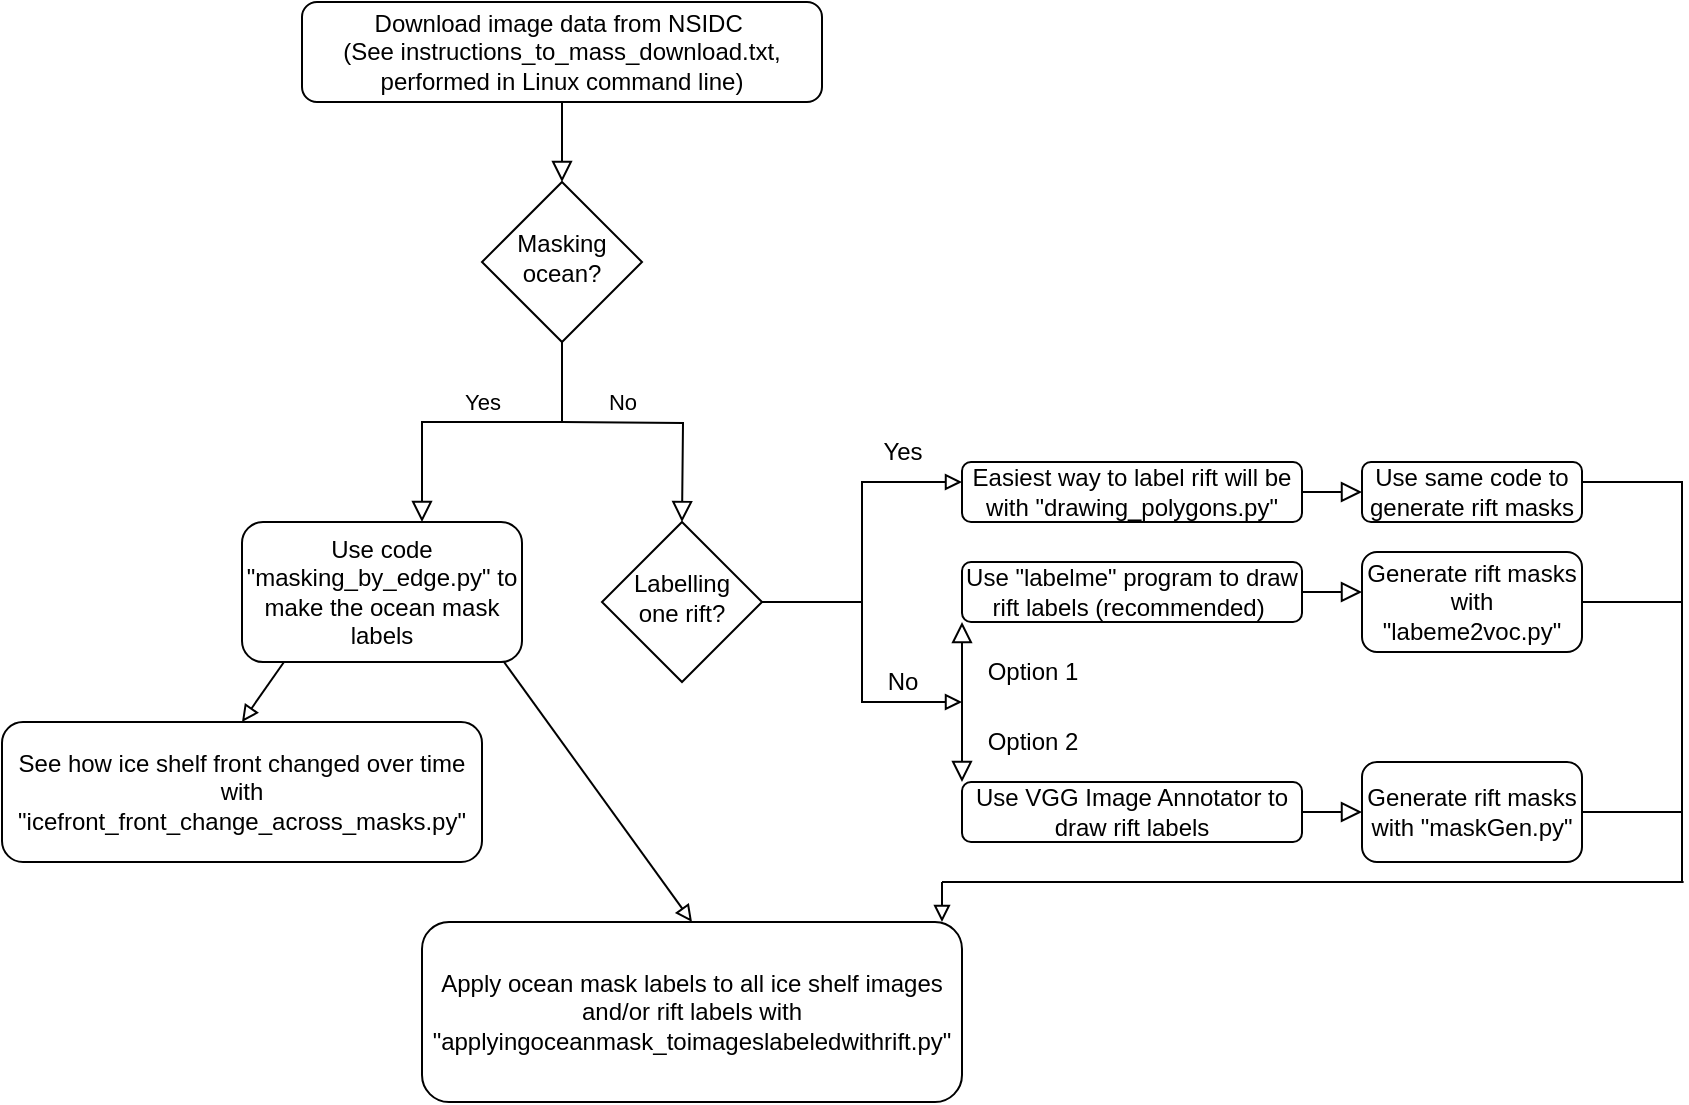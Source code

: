<mxfile version="20.2.7" type="github">
  <diagram id="C5RBs43oDa-KdzZeNtuy" name="Page-1">
    <mxGraphModel dx="1038" dy="547" grid="1" gridSize="10" guides="1" tooltips="1" connect="1" arrows="1" fold="1" page="1" pageScale="1" pageWidth="1200" pageHeight="1920" math="0" shadow="0">
      <root>
        <mxCell id="WIyWlLk6GJQsqaUBKTNV-0" />
        <mxCell id="WIyWlLk6GJQsqaUBKTNV-1" parent="WIyWlLk6GJQsqaUBKTNV-0" />
        <mxCell id="WIyWlLk6GJQsqaUBKTNV-2" value="" style="rounded=0;html=1;jettySize=auto;orthogonalLoop=1;fontSize=11;endArrow=block;endFill=0;endSize=8;strokeWidth=1;shadow=0;labelBackgroundColor=none;" parent="WIyWlLk6GJQsqaUBKTNV-1" source="WIyWlLk6GJQsqaUBKTNV-3" edge="1">
          <mxGeometry relative="1" as="geometry">
            <mxPoint x="290" y="120" as="targetPoint" />
          </mxGeometry>
        </mxCell>
        <mxCell id="WIyWlLk6GJQsqaUBKTNV-3" value="Download image data from NSIDC&amp;nbsp;&lt;br&gt;(See instructions_to_mass_download.txt, performed in Linux command line)" style="rounded=1;whiteSpace=wrap;html=1;fontSize=12;glass=0;strokeWidth=1;shadow=0;" parent="WIyWlLk6GJQsqaUBKTNV-1" vertex="1">
          <mxGeometry x="160" y="30" width="260" height="50" as="geometry" />
        </mxCell>
        <mxCell id="WIyWlLk6GJQsqaUBKTNV-4" value="Yes" style="rounded=0;html=1;jettySize=auto;orthogonalLoop=1;fontSize=11;endArrow=block;endFill=0;endSize=8;strokeWidth=1;shadow=0;labelBackgroundColor=none;edgeStyle=orthogonalEdgeStyle;" parent="WIyWlLk6GJQsqaUBKTNV-1" source="WIyWlLk6GJQsqaUBKTNV-6" edge="1">
          <mxGeometry y="-10" relative="1" as="geometry">
            <mxPoint as="offset" />
            <mxPoint x="220" y="290" as="targetPoint" />
            <Array as="points">
              <mxPoint x="290" y="240" />
              <mxPoint x="220" y="240" />
            </Array>
          </mxGeometry>
        </mxCell>
        <mxCell id="WIyWlLk6GJQsqaUBKTNV-6" value="Masking ocean?" style="rhombus;whiteSpace=wrap;html=1;shadow=0;fontFamily=Helvetica;fontSize=12;align=center;strokeWidth=1;spacing=6;spacingTop=-4;" parent="WIyWlLk6GJQsqaUBKTNV-1" vertex="1">
          <mxGeometry x="250" y="120" width="80" height="80" as="geometry" />
        </mxCell>
        <mxCell id="WIyWlLk6GJQsqaUBKTNV-11" value="See how ice shelf front changed over time with &quot;icefront_front_change_across_masks.py&quot;" style="rounded=1;whiteSpace=wrap;html=1;fontSize=12;glass=0;strokeWidth=1;shadow=0;" parent="WIyWlLk6GJQsqaUBKTNV-1" vertex="1">
          <mxGeometry x="10" y="390" width="240" height="70" as="geometry" />
        </mxCell>
        <mxCell id="WIyWlLk6GJQsqaUBKTNV-12" value="Use code &quot;masking_by_edge.py&quot; to make the ocean mask labels" style="rounded=1;whiteSpace=wrap;html=1;fontSize=12;glass=0;strokeWidth=1;shadow=0;" parent="WIyWlLk6GJQsqaUBKTNV-1" vertex="1">
          <mxGeometry x="130" y="290" width="140" height="70" as="geometry" />
        </mxCell>
        <mxCell id="tW8DlGlpqREPAh7gmqC8-2" value="No" style="rounded=0;html=1;jettySize=auto;orthogonalLoop=1;fontSize=11;endArrow=block;endFill=0;endSize=8;strokeWidth=1;shadow=0;labelBackgroundColor=none;edgeStyle=orthogonalEdgeStyle;" edge="1" parent="WIyWlLk6GJQsqaUBKTNV-1">
          <mxGeometry x="-0.455" y="10" relative="1" as="geometry">
            <mxPoint as="offset" />
            <mxPoint x="290" y="240" as="sourcePoint" />
            <mxPoint x="350" y="290" as="targetPoint" />
          </mxGeometry>
        </mxCell>
        <mxCell id="tW8DlGlpqREPAh7gmqC8-7" style="edgeStyle=elbowEdgeStyle;rounded=0;orthogonalLoop=1;jettySize=auto;html=1;exitX=1;exitY=0.5;exitDx=0;exitDy=0;endArrow=block;endFill=0;" edge="1" parent="WIyWlLk6GJQsqaUBKTNV-1" source="tW8DlGlpqREPAh7gmqC8-6">
          <mxGeometry relative="1" as="geometry">
            <mxPoint x="490" y="270" as="targetPoint" />
            <Array as="points">
              <mxPoint x="440" y="300" />
            </Array>
          </mxGeometry>
        </mxCell>
        <mxCell id="tW8DlGlpqREPAh7gmqC8-6" value="Labelling one rift?" style="rhombus;whiteSpace=wrap;html=1;shadow=0;fontFamily=Helvetica;fontSize=12;align=center;strokeWidth=1;spacing=6;spacingTop=-4;" vertex="1" parent="WIyWlLk6GJQsqaUBKTNV-1">
          <mxGeometry x="310" y="290" width="80" height="80" as="geometry" />
        </mxCell>
        <mxCell id="tW8DlGlpqREPAh7gmqC8-8" style="edgeStyle=elbowEdgeStyle;rounded=0;orthogonalLoop=1;jettySize=auto;html=1;exitX=1;exitY=0.5;exitDx=0;exitDy=0;endArrow=block;endFill=0;" edge="1" parent="WIyWlLk6GJQsqaUBKTNV-1">
          <mxGeometry relative="1" as="geometry">
            <mxPoint x="490" y="380" as="targetPoint" />
            <mxPoint x="390" y="330" as="sourcePoint" />
          </mxGeometry>
        </mxCell>
        <mxCell id="tW8DlGlpqREPAh7gmqC8-9" value="Yes" style="text;html=1;resizable=0;autosize=1;align=center;verticalAlign=middle;points=[];fillColor=none;strokeColor=none;rounded=0;" vertex="1" parent="WIyWlLk6GJQsqaUBKTNV-1">
          <mxGeometry x="440" y="240" width="40" height="30" as="geometry" />
        </mxCell>
        <mxCell id="tW8DlGlpqREPAh7gmqC8-10" value="No" style="text;html=1;resizable=0;autosize=1;align=center;verticalAlign=middle;points=[];fillColor=none;strokeColor=none;rounded=0;" vertex="1" parent="WIyWlLk6GJQsqaUBKTNV-1">
          <mxGeometry x="440" y="355" width="40" height="30" as="geometry" />
        </mxCell>
        <mxCell id="tW8DlGlpqREPAh7gmqC8-11" value="Easiest way to label rift will be with &quot;drawing_polygons.py&quot;" style="rounded=1;whiteSpace=wrap;html=1;fontSize=12;glass=0;strokeWidth=1;shadow=0;" vertex="1" parent="WIyWlLk6GJQsqaUBKTNV-1">
          <mxGeometry x="490" y="260" width="170" height="30" as="geometry" />
        </mxCell>
        <mxCell id="tW8DlGlpqREPAh7gmqC8-19" value="" style="rounded=0;html=1;jettySize=auto;orthogonalLoop=1;fontSize=11;endArrow=block;endFill=0;endSize=8;strokeWidth=1;shadow=0;labelBackgroundColor=none;" edge="1" parent="WIyWlLk6GJQsqaUBKTNV-1">
          <mxGeometry relative="1" as="geometry">
            <mxPoint x="490" y="380" as="sourcePoint" />
            <mxPoint x="490" y="340" as="targetPoint" />
          </mxGeometry>
        </mxCell>
        <mxCell id="tW8DlGlpqREPAh7gmqC8-20" value="" style="rounded=0;html=1;jettySize=auto;orthogonalLoop=1;fontSize=11;endArrow=block;endFill=0;endSize=8;strokeWidth=1;shadow=0;labelBackgroundColor=none;" edge="1" parent="WIyWlLk6GJQsqaUBKTNV-1">
          <mxGeometry relative="1" as="geometry">
            <mxPoint x="490" y="380" as="sourcePoint" />
            <mxPoint x="490" y="420" as="targetPoint" />
          </mxGeometry>
        </mxCell>
        <mxCell id="tW8DlGlpqREPAh7gmqC8-21" value="Use &quot;labelme&quot; program to draw rift labels (recommended)&amp;nbsp;" style="rounded=1;whiteSpace=wrap;html=1;fontSize=12;glass=0;strokeWidth=1;shadow=0;" vertex="1" parent="WIyWlLk6GJQsqaUBKTNV-1">
          <mxGeometry x="490" y="310" width="170" height="30" as="geometry" />
        </mxCell>
        <mxCell id="tW8DlGlpqREPAh7gmqC8-22" style="edgeStyle=none;rounded=0;orthogonalLoop=1;jettySize=auto;html=1;exitX=0;exitY=0.75;exitDx=0;exitDy=0;endArrow=block;endFill=0;" edge="1" parent="WIyWlLk6GJQsqaUBKTNV-1" source="tW8DlGlpqREPAh7gmqC8-21" target="tW8DlGlpqREPAh7gmqC8-21">
          <mxGeometry relative="1" as="geometry" />
        </mxCell>
        <mxCell id="tW8DlGlpqREPAh7gmqC8-23" value="Use VGG Image Annotator to draw rift labels" style="rounded=1;whiteSpace=wrap;html=1;fontSize=12;glass=0;strokeWidth=1;shadow=0;" vertex="1" parent="WIyWlLk6GJQsqaUBKTNV-1">
          <mxGeometry x="490" y="420" width="170" height="30" as="geometry" />
        </mxCell>
        <mxCell id="tW8DlGlpqREPAh7gmqC8-25" value="" style="rounded=0;html=1;jettySize=auto;orthogonalLoop=1;fontSize=11;endArrow=block;endFill=0;endSize=8;strokeWidth=1;shadow=0;labelBackgroundColor=none;exitX=1;exitY=0.5;exitDx=0;exitDy=0;" edge="1" parent="WIyWlLk6GJQsqaUBKTNV-1" source="tW8DlGlpqREPAh7gmqC8-11">
          <mxGeometry relative="1" as="geometry">
            <mxPoint x="209.5" y="370" as="sourcePoint" />
            <mxPoint x="690" y="275" as="targetPoint" />
          </mxGeometry>
        </mxCell>
        <mxCell id="tW8DlGlpqREPAh7gmqC8-34" style="edgeStyle=none;rounded=0;orthogonalLoop=1;jettySize=auto;html=1;endArrow=none;endFill=0;" edge="1" parent="WIyWlLk6GJQsqaUBKTNV-1">
          <mxGeometry relative="1" as="geometry">
            <mxPoint x="850" y="275" as="targetPoint" />
            <mxPoint x="800" y="270" as="sourcePoint" />
            <Array as="points">
              <mxPoint x="850" y="270" />
            </Array>
          </mxGeometry>
        </mxCell>
        <mxCell id="tW8DlGlpqREPAh7gmqC8-26" value="Use same code to generate rift masks" style="rounded=1;whiteSpace=wrap;html=1;fontSize=12;glass=0;strokeWidth=1;shadow=0;" vertex="1" parent="WIyWlLk6GJQsqaUBKTNV-1">
          <mxGeometry x="690" y="260" width="110" height="30" as="geometry" />
        </mxCell>
        <mxCell id="tW8DlGlpqREPAh7gmqC8-27" value="" style="rounded=0;html=1;jettySize=auto;orthogonalLoop=1;fontSize=11;endArrow=block;endFill=0;endSize=8;strokeWidth=1;shadow=0;labelBackgroundColor=none;exitX=1;exitY=0.5;exitDx=0;exitDy=0;" edge="1" parent="WIyWlLk6GJQsqaUBKTNV-1" source="tW8DlGlpqREPAh7gmqC8-21">
          <mxGeometry relative="1" as="geometry">
            <mxPoint x="670" y="285" as="sourcePoint" />
            <mxPoint x="690" y="325" as="targetPoint" />
          </mxGeometry>
        </mxCell>
        <mxCell id="tW8DlGlpqREPAh7gmqC8-35" style="edgeStyle=none;rounded=0;orthogonalLoop=1;jettySize=auto;html=1;exitX=1;exitY=0.5;exitDx=0;exitDy=0;endArrow=none;endFill=0;" edge="1" parent="WIyWlLk6GJQsqaUBKTNV-1" source="tW8DlGlpqREPAh7gmqC8-28">
          <mxGeometry relative="1" as="geometry">
            <mxPoint x="850" y="330" as="targetPoint" />
          </mxGeometry>
        </mxCell>
        <mxCell id="tW8DlGlpqREPAh7gmqC8-28" value="Generate rift masks with &quot;labeme2voc.py&quot;" style="rounded=1;whiteSpace=wrap;html=1;fontSize=12;glass=0;strokeWidth=1;shadow=0;" vertex="1" parent="WIyWlLk6GJQsqaUBKTNV-1">
          <mxGeometry x="690" y="305" width="110" height="50" as="geometry" />
        </mxCell>
        <mxCell id="tW8DlGlpqREPAh7gmqC8-29" value="" style="rounded=0;html=1;jettySize=auto;orthogonalLoop=1;fontSize=11;endArrow=block;endFill=0;endSize=8;strokeWidth=1;shadow=0;labelBackgroundColor=none;exitX=1;exitY=0.5;exitDx=0;exitDy=0;" edge="1" parent="WIyWlLk6GJQsqaUBKTNV-1" source="tW8DlGlpqREPAh7gmqC8-23">
          <mxGeometry relative="1" as="geometry">
            <mxPoint x="670" y="335" as="sourcePoint" />
            <mxPoint x="690" y="435" as="targetPoint" />
          </mxGeometry>
        </mxCell>
        <mxCell id="tW8DlGlpqREPAh7gmqC8-36" style="edgeStyle=none;rounded=0;orthogonalLoop=1;jettySize=auto;html=1;exitX=1;exitY=0.5;exitDx=0;exitDy=0;endArrow=none;endFill=0;" edge="1" parent="WIyWlLk6GJQsqaUBKTNV-1" source="tW8DlGlpqREPAh7gmqC8-30">
          <mxGeometry relative="1" as="geometry">
            <mxPoint x="850" y="435" as="targetPoint" />
          </mxGeometry>
        </mxCell>
        <mxCell id="tW8DlGlpqREPAh7gmqC8-30" value="Generate rift masks with &quot;maskGen.py&quot;" style="rounded=1;whiteSpace=wrap;html=1;fontSize=12;glass=0;strokeWidth=1;shadow=0;" vertex="1" parent="WIyWlLk6GJQsqaUBKTNV-1">
          <mxGeometry x="690" y="410" width="110" height="50" as="geometry" />
        </mxCell>
        <mxCell id="tW8DlGlpqREPAh7gmqC8-37" style="edgeStyle=none;rounded=0;orthogonalLoop=1;jettySize=auto;html=1;endArrow=none;endFill=0;" edge="1" parent="WIyWlLk6GJQsqaUBKTNV-1">
          <mxGeometry relative="1" as="geometry">
            <mxPoint x="850" y="330" as="targetPoint" />
            <mxPoint x="850" y="270" as="sourcePoint" />
          </mxGeometry>
        </mxCell>
        <mxCell id="tW8DlGlpqREPAh7gmqC8-38" style="edgeStyle=none;rounded=0;orthogonalLoop=1;jettySize=auto;html=1;endArrow=none;endFill=0;" edge="1" parent="WIyWlLk6GJQsqaUBKTNV-1">
          <mxGeometry relative="1" as="geometry">
            <mxPoint x="850" y="470" as="targetPoint" />
            <mxPoint x="850" y="320" as="sourcePoint" />
          </mxGeometry>
        </mxCell>
        <mxCell id="tW8DlGlpqREPAh7gmqC8-41" value="Option 1" style="text;html=1;resizable=0;autosize=1;align=center;verticalAlign=middle;points=[];fillColor=none;strokeColor=none;rounded=0;" vertex="1" parent="WIyWlLk6GJQsqaUBKTNV-1">
          <mxGeometry x="490" y="350" width="70" height="30" as="geometry" />
        </mxCell>
        <mxCell id="tW8DlGlpqREPAh7gmqC8-43" value="Option 2" style="text;html=1;resizable=0;autosize=1;align=center;verticalAlign=middle;points=[];fillColor=none;strokeColor=none;rounded=0;" vertex="1" parent="WIyWlLk6GJQsqaUBKTNV-1">
          <mxGeometry x="490" y="385" width="70" height="30" as="geometry" />
        </mxCell>
        <mxCell id="tW8DlGlpqREPAh7gmqC8-44" value="" style="edgeStyle=none;orthogonalLoop=1;jettySize=auto;html=1;rounded=0;endArrow=none;endFill=0;" edge="1" parent="WIyWlLk6GJQsqaUBKTNV-1">
          <mxGeometry width="80" relative="1" as="geometry">
            <mxPoint x="850.8" y="470" as="sourcePoint" />
            <mxPoint x="480" y="470" as="targetPoint" />
            <Array as="points" />
          </mxGeometry>
        </mxCell>
        <mxCell id="tW8DlGlpqREPAh7gmqC8-45" value="" style="edgeStyle=none;rounded=0;orthogonalLoop=1;jettySize=auto;html=1;endArrow=block;endFill=0;" edge="1" parent="WIyWlLk6GJQsqaUBKTNV-1">
          <mxGeometry relative="1" as="geometry">
            <mxPoint x="151" y="360" as="sourcePoint" />
            <mxPoint x="130" y="390" as="targetPoint" />
          </mxGeometry>
        </mxCell>
        <mxCell id="tW8DlGlpqREPAh7gmqC8-46" value="" style="edgeStyle=none;rounded=0;orthogonalLoop=1;jettySize=auto;html=1;endArrow=block;endFill=0;entryX=0.5;entryY=0;entryDx=0;entryDy=0;" edge="1" parent="WIyWlLk6GJQsqaUBKTNV-1" target="tW8DlGlpqREPAh7gmqC8-47">
          <mxGeometry relative="1" as="geometry">
            <mxPoint x="261" y="360" as="sourcePoint" />
            <mxPoint x="290" y="390" as="targetPoint" />
          </mxGeometry>
        </mxCell>
        <mxCell id="tW8DlGlpqREPAh7gmqC8-48" style="edgeStyle=none;rounded=0;orthogonalLoop=1;jettySize=auto;html=1;endArrow=block;endFill=0;" edge="1" parent="WIyWlLk6GJQsqaUBKTNV-1">
          <mxGeometry relative="1" as="geometry">
            <mxPoint x="480" y="490" as="targetPoint" />
            <mxPoint x="480" y="470" as="sourcePoint" />
          </mxGeometry>
        </mxCell>
        <mxCell id="tW8DlGlpqREPAh7gmqC8-47" value="&lt;font style=&quot;font-size: 12px;&quot;&gt;Apply ocean mask labels to all ice shelf images and/or rift labels with &quot;applyingoceanmask_toimageslabeledwithrift.py&quot;&lt;/font&gt;" style="rounded=1;whiteSpace=wrap;html=1;fontSize=12;glass=0;strokeWidth=1;shadow=0;" vertex="1" parent="WIyWlLk6GJQsqaUBKTNV-1">
          <mxGeometry x="220" y="490" width="270" height="90" as="geometry" />
        </mxCell>
      </root>
    </mxGraphModel>
  </diagram>
</mxfile>
